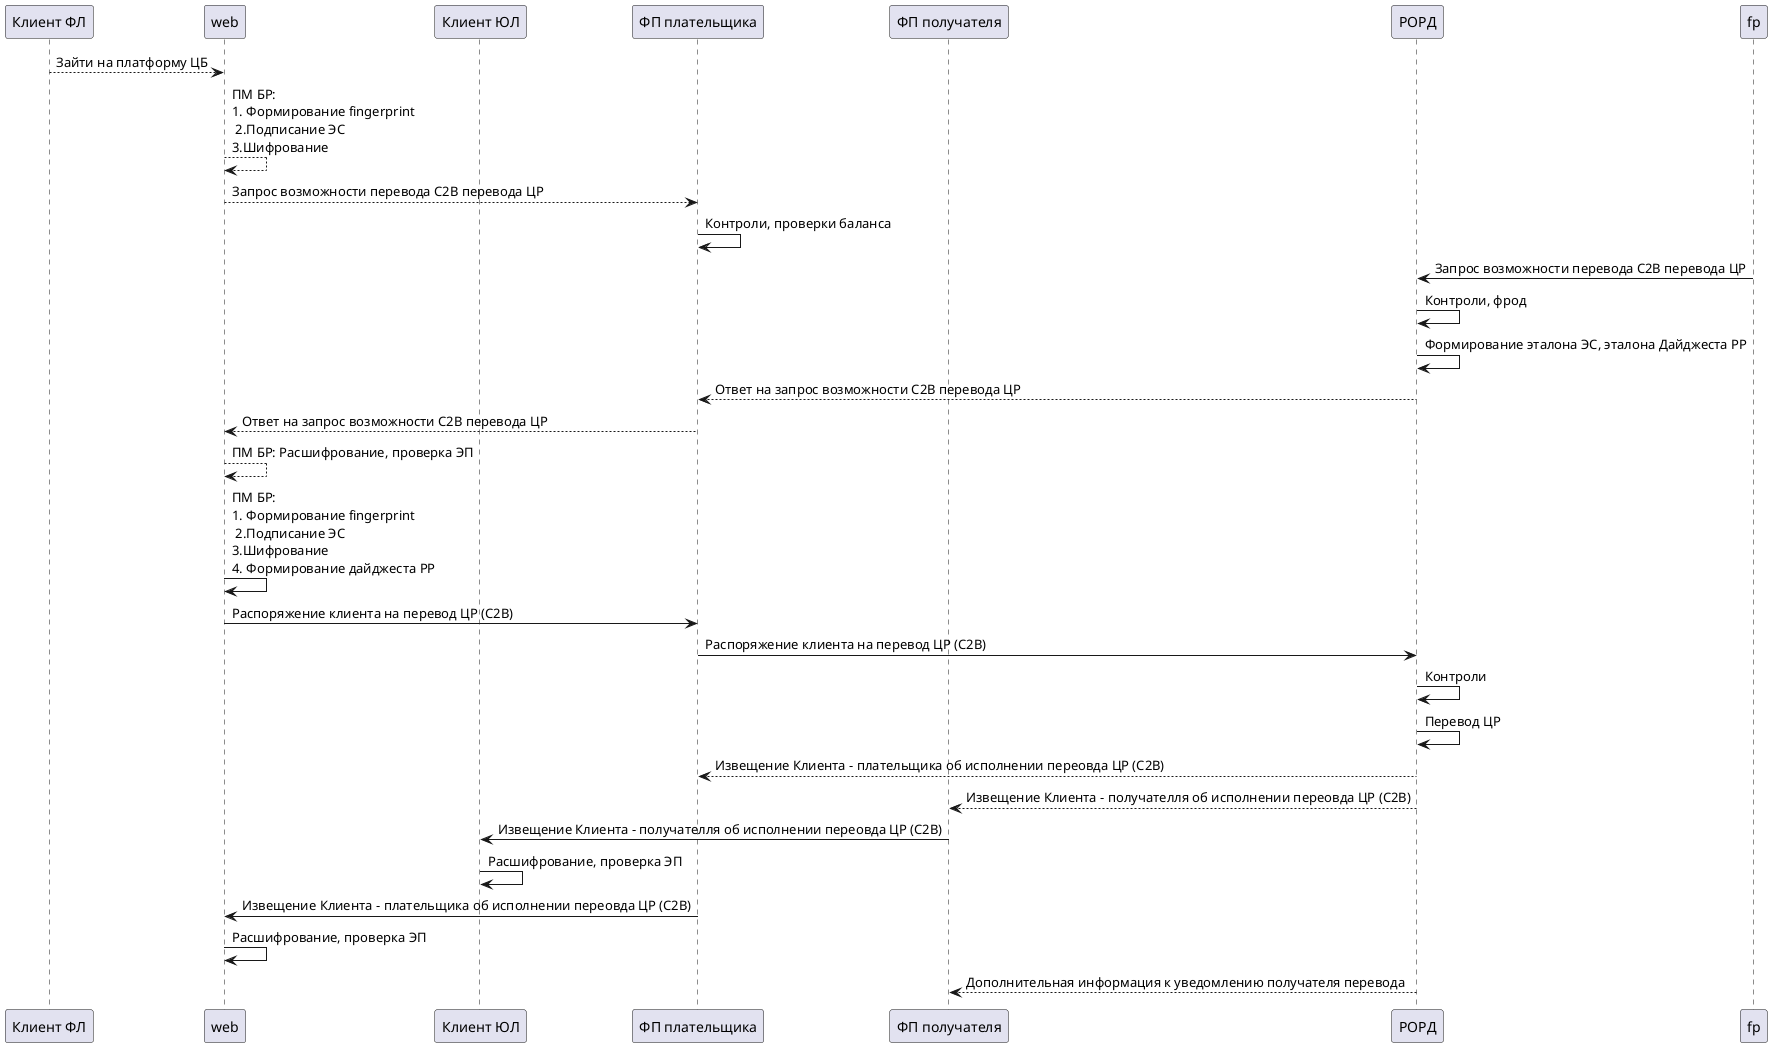 @startuml CASE-1 payment
participant "Клиент ФЛ" as client_fl
participant web
participant "Клиент ЮЛ" as client_ul
participant "ФП плательщика" as fp_in
participant "ФП получателя" as fp_out
participant "РОРД" as cb

client_fl --> web: Зайти на платформу ЦБ 
web --> web: ПМ БР: \n1. Формирование fingerprint \n 2.Подписание ЭС \n3.Шифрование
web --> fp_in: Запрос возможности перевода C2B перевода ЦР
fp_in -> fp_in: Контроли, проверки баланса
fp -> cb: Запрос возможности перевода C2B перевода ЦР
cb -> cb: Контроли, фрод
cb -> cb: Формирование эталона ЭС, эталона Дайджеста PP
cb --> fp_in: Ответ на запрос возможности C2B перевода ЦР
fp_in --> web: Ответ на запрос возможности C2B перевода ЦР
web --> web: ПМ БР: Расшифрование, проверка ЭП
web -> web: ПМ БР: \n1. Формирование fingerprint \n 2.Подписание ЭС \n3.Шифрование \n4. Формирование дайджеста РР
web -> fp_in: Распоряжение клиента на перевод ЦР (C2B)
fp_in -> cb: Распоряжение клиента на перевод ЦР (C2B)
cb -> cb: Контроли
cb -> cb: Перевод ЦР
cb --> fp_in: Извещение Клиента - плательщика об исполнении переовда ЦР (C2B)
cb --> fp_out: Извещение Клиента - получателля об исполнении переовда ЦР (C2B)
fp_out ->  client_ul: Извещение Клиента - получателля об исполнении переовда ЦР (C2B)
client_ul -> client_ul: Расшифрование, проверка ЭП
fp_in -> web: Извещение Клиента - плательщика об исполнении переовда ЦР (C2B)
web -> web: Расшифрование, проверка ЭП
cb --> fp_out: Дополнительная информация к уведомлению получателя перевода
@enduml